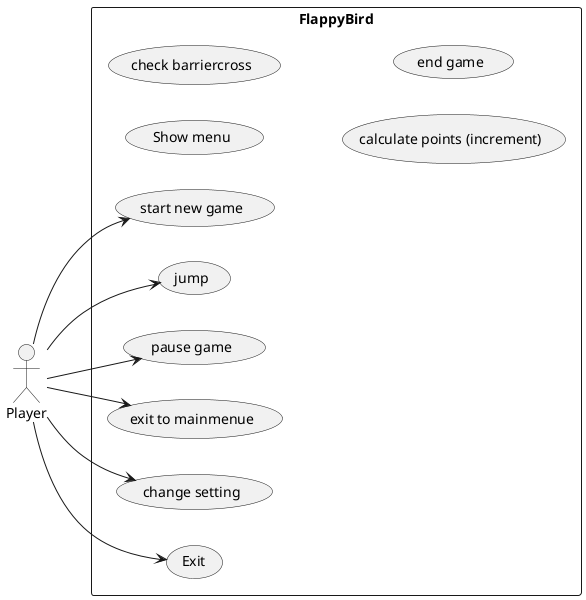 @startuml
left to right direction
actor "Player" as fc
rectangle FlappyBird {
    usecase "Show menu" as UC1
    usecase "start new game" as UC2
    usecase "jump" as UC3
    usecase "pause game" as UC4
    usecase "exit to mainmenue" as UC5
    usecase "check barriercross" as UC6
    usecase "calculate points (increment)" as UC7
    usecase "end game" as UC8
    usecase "change setting" as UC9
    usecase "Exit" as UC10
}
fc --> UC2
fc --> UC3
fc --> UC4
fc --> UC5
fc --> UC9
fc --> UC10
@enduml